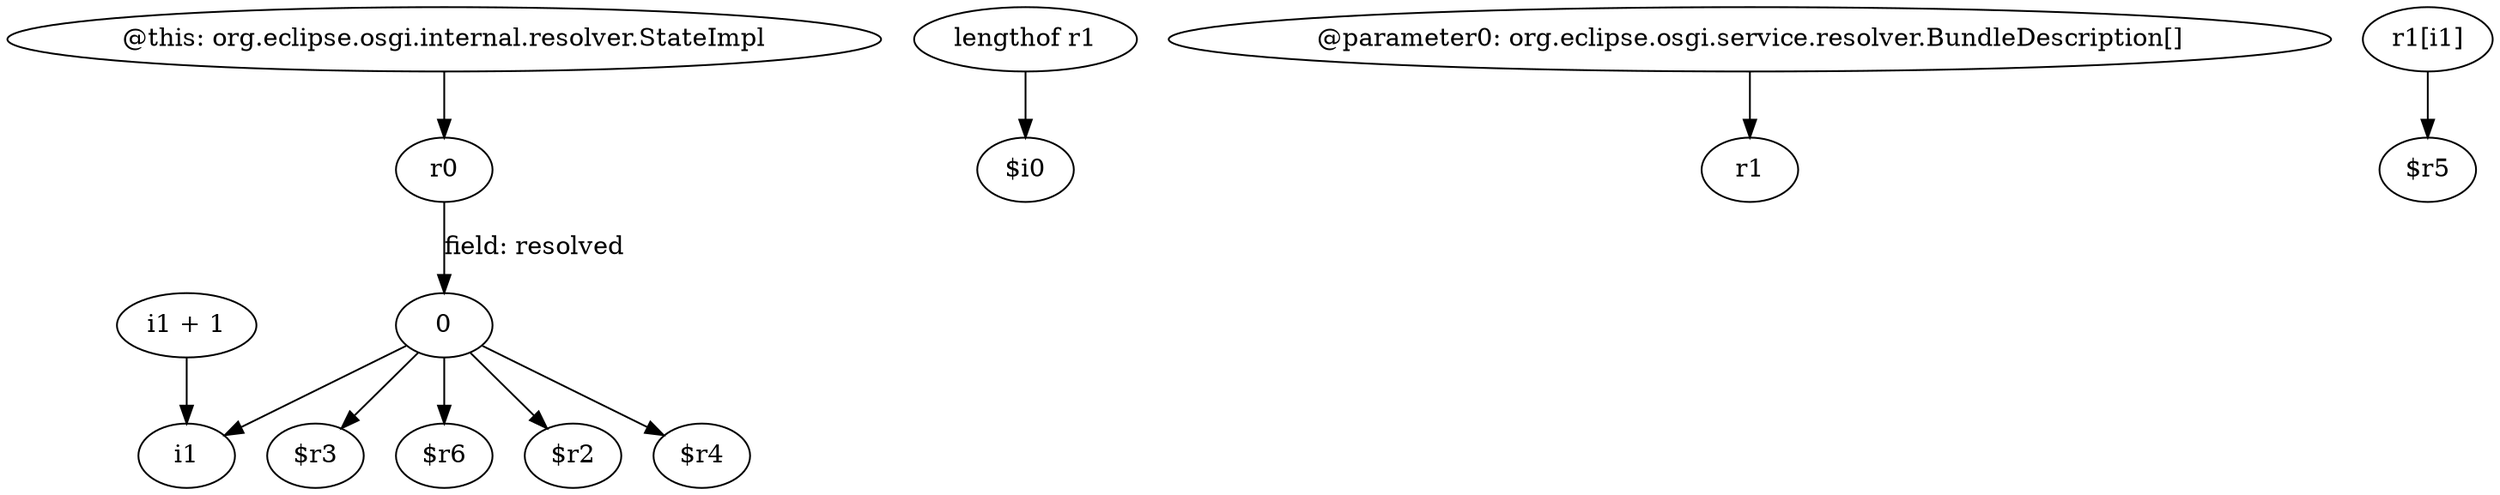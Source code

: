digraph g {
0[label="0"]
1[label="i1"]
0->1[label=""]
2[label="$r3"]
0->2[label=""]
3[label="i1 + 1"]
3->1[label=""]
4[label="lengthof r1"]
5[label="$i0"]
4->5[label=""]
6[label="r0"]
6->0[label="field: resolved"]
7[label="@parameter0: org.eclipse.osgi.service.resolver.BundleDescription[]"]
8[label="r1"]
7->8[label=""]
9[label="r1[i1]"]
10[label="$r5"]
9->10[label=""]
11[label="$r6"]
0->11[label=""]
12[label="$r2"]
0->12[label=""]
13[label="@this: org.eclipse.osgi.internal.resolver.StateImpl"]
13->6[label=""]
14[label="$r4"]
0->14[label=""]
}